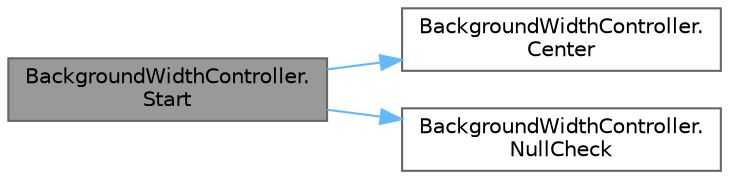 digraph "BackgroundWidthController.Start"
{
 // LATEX_PDF_SIZE
  bgcolor="transparent";
  edge [fontname=Helvetica,fontsize=10,labelfontname=Helvetica,labelfontsize=10];
  node [fontname=Helvetica,fontsize=10,shape=box,height=0.2,width=0.4];
  rankdir="LR";
  Node1 [id="Node000001",label="BackgroundWidthController.\lStart",height=0.2,width=0.4,color="gray40", fillcolor="grey60", style="filled", fontcolor="black",tooltip=" "];
  Node1 -> Node2 [id="edge1_Node000001_Node000002",color="steelblue1",style="solid",tooltip=" "];
  Node2 [id="Node000002",label="BackgroundWidthController.\lCenter",height=0.2,width=0.4,color="grey40", fillcolor="white", style="filled",URL="$class_background_width_controller.html#a381dc2cb64ec73fac3c8b38c5d739463",tooltip=" "];
  Node1 -> Node3 [id="edge2_Node000001_Node000003",color="steelblue1",style="solid",tooltip=" "];
  Node3 [id="Node000003",label="BackgroundWidthController.\lNullCheck",height=0.2,width=0.4,color="grey40", fillcolor="white", style="filled",URL="$class_background_width_controller.html#a3c334c8e020ba80b8c0856100f64581b",tooltip=" "];
}
